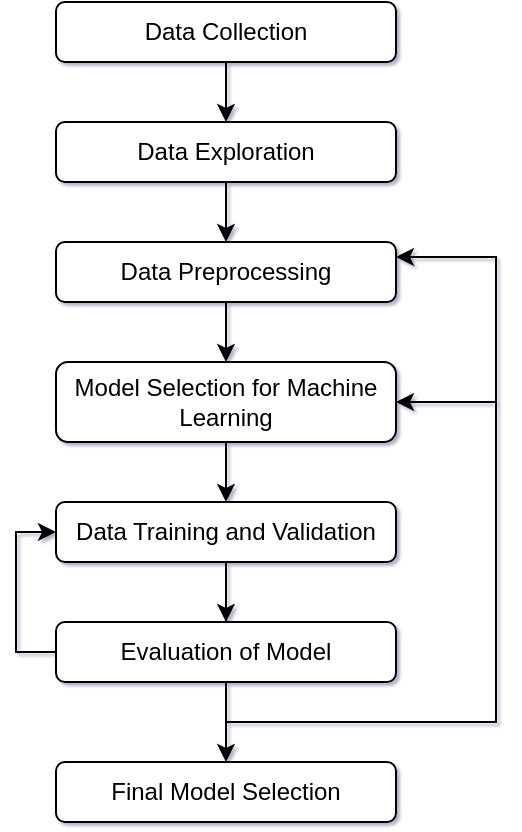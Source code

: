 <mxfile version="15.8.7" type="github"><diagram id="FX8i28v6ALJ41eQ0youm" name="Page-1"><mxGraphModel dx="782" dy="411" grid="0" gridSize="10" guides="1" tooltips="1" connect="1" arrows="1" fold="1" page="1" pageScale="1" pageWidth="850" pageHeight="1100" math="0" shadow="1"><root><mxCell id="0"/><mxCell id="1" parent="0"/><mxCell id="zBQTuYq3hA4U5t25oT-_-3" style="edgeStyle=orthogonalEdgeStyle;rounded=0;orthogonalLoop=1;jettySize=auto;html=1;entryX=0.5;entryY=0;entryDx=0;entryDy=0;" edge="1" parent="1" source="zBQTuYq3hA4U5t25oT-_-1" target="zBQTuYq3hA4U5t25oT-_-2"><mxGeometry relative="1" as="geometry"/></mxCell><mxCell id="zBQTuYq3hA4U5t25oT-_-1" value="Data Collection" style="rounded=1;whiteSpace=wrap;html=1;" vertex="1" parent="1"><mxGeometry x="240" y="120" width="170" height="30" as="geometry"/></mxCell><mxCell id="zBQTuYq3hA4U5t25oT-_-5" style="edgeStyle=orthogonalEdgeStyle;rounded=0;orthogonalLoop=1;jettySize=auto;html=1;entryX=0.5;entryY=0;entryDx=0;entryDy=0;" edge="1" parent="1" source="zBQTuYq3hA4U5t25oT-_-2" target="zBQTuYq3hA4U5t25oT-_-4"><mxGeometry relative="1" as="geometry"/></mxCell><mxCell id="zBQTuYq3hA4U5t25oT-_-2" value="Data Exploration" style="rounded=1;whiteSpace=wrap;html=1;" vertex="1" parent="1"><mxGeometry x="240" y="180" width="170" height="30" as="geometry"/></mxCell><mxCell id="zBQTuYq3hA4U5t25oT-_-9" style="edgeStyle=orthogonalEdgeStyle;rounded=0;orthogonalLoop=1;jettySize=auto;html=1;entryX=0.5;entryY=0;entryDx=0;entryDy=0;" edge="1" parent="1" source="zBQTuYq3hA4U5t25oT-_-4" target="zBQTuYq3hA4U5t25oT-_-7"><mxGeometry relative="1" as="geometry"/></mxCell><mxCell id="zBQTuYq3hA4U5t25oT-_-4" value="Data Preprocessing" style="rounded=1;whiteSpace=wrap;html=1;" vertex="1" parent="1"><mxGeometry x="240" y="240" width="170" height="30" as="geometry"/></mxCell><mxCell id="zBQTuYq3hA4U5t25oT-_-6" style="edgeStyle=orthogonalEdgeStyle;rounded=0;orthogonalLoop=1;jettySize=auto;html=1;entryX=0.5;entryY=0;entryDx=0;entryDy=0;" edge="1" parent="1" source="zBQTuYq3hA4U5t25oT-_-7" target="zBQTuYq3hA4U5t25oT-_-8"><mxGeometry relative="1" as="geometry"/></mxCell><mxCell id="zBQTuYq3hA4U5t25oT-_-7" value="Model Selection for Machine Learning" style="rounded=1;whiteSpace=wrap;html=1;" vertex="1" parent="1"><mxGeometry x="240" y="300" width="170" height="40" as="geometry"/></mxCell><mxCell id="zBQTuYq3hA4U5t25oT-_-15" style="edgeStyle=orthogonalEdgeStyle;rounded=0;orthogonalLoop=1;jettySize=auto;html=1;entryX=0.5;entryY=0;entryDx=0;entryDy=0;" edge="1" parent="1" source="zBQTuYq3hA4U5t25oT-_-8" target="zBQTuYq3hA4U5t25oT-_-13"><mxGeometry relative="1" as="geometry"/></mxCell><mxCell id="zBQTuYq3hA4U5t25oT-_-17" style="edgeStyle=orthogonalEdgeStyle;rounded=0;orthogonalLoop=1;jettySize=auto;html=1;entryX=1;entryY=0.25;entryDx=0;entryDy=0;" edge="1" parent="1" source="zBQTuYq3hA4U5t25oT-_-8" target="zBQTuYq3hA4U5t25oT-_-4"><mxGeometry relative="1" as="geometry"><Array as="points"><mxPoint x="325" y="480"/><mxPoint x="460" y="480"/><mxPoint x="460" y="248"/></Array></mxGeometry></mxCell><mxCell id="zBQTuYq3hA4U5t25oT-_-18" style="edgeStyle=orthogonalEdgeStyle;rounded=0;orthogonalLoop=1;jettySize=auto;html=1;entryX=1;entryY=0.5;entryDx=0;entryDy=0;" edge="1" parent="1" source="zBQTuYq3hA4U5t25oT-_-8" target="zBQTuYq3hA4U5t25oT-_-7"><mxGeometry relative="1" as="geometry"><Array as="points"><mxPoint x="325" y="480"/><mxPoint x="460" y="480"/><mxPoint x="460" y="320"/></Array></mxGeometry></mxCell><mxCell id="zBQTuYq3hA4U5t25oT-_-8" value="Data Training and Validation" style="rounded=1;whiteSpace=wrap;html=1;" vertex="1" parent="1"><mxGeometry x="240" y="370" width="170" height="30" as="geometry"/></mxCell><mxCell id="zBQTuYq3hA4U5t25oT-_-12" style="edgeStyle=orthogonalEdgeStyle;rounded=0;orthogonalLoop=1;jettySize=auto;html=1;entryX=0.5;entryY=0;entryDx=0;entryDy=0;" edge="1" parent="1" source="zBQTuYq3hA4U5t25oT-_-13" target="zBQTuYq3hA4U5t25oT-_-14"><mxGeometry relative="1" as="geometry"/></mxCell><mxCell id="zBQTuYq3hA4U5t25oT-_-19" style="edgeStyle=orthogonalEdgeStyle;rounded=0;orthogonalLoop=1;jettySize=auto;html=1;entryX=0;entryY=0.5;entryDx=0;entryDy=0;" edge="1" parent="1" source="zBQTuYq3hA4U5t25oT-_-13" target="zBQTuYq3hA4U5t25oT-_-8"><mxGeometry relative="1" as="geometry"><Array as="points"><mxPoint x="220" y="445"/><mxPoint x="220" y="385"/></Array></mxGeometry></mxCell><mxCell id="zBQTuYq3hA4U5t25oT-_-13" value="Evaluation of Model" style="rounded=1;whiteSpace=wrap;html=1;" vertex="1" parent="1"><mxGeometry x="240" y="430" width="170" height="30" as="geometry"/></mxCell><mxCell id="zBQTuYq3hA4U5t25oT-_-14" value="Final Model Selection" style="rounded=1;whiteSpace=wrap;html=1;" vertex="1" parent="1"><mxGeometry x="240" y="500" width="170" height="30" as="geometry"/></mxCell></root></mxGraphModel></diagram></mxfile>